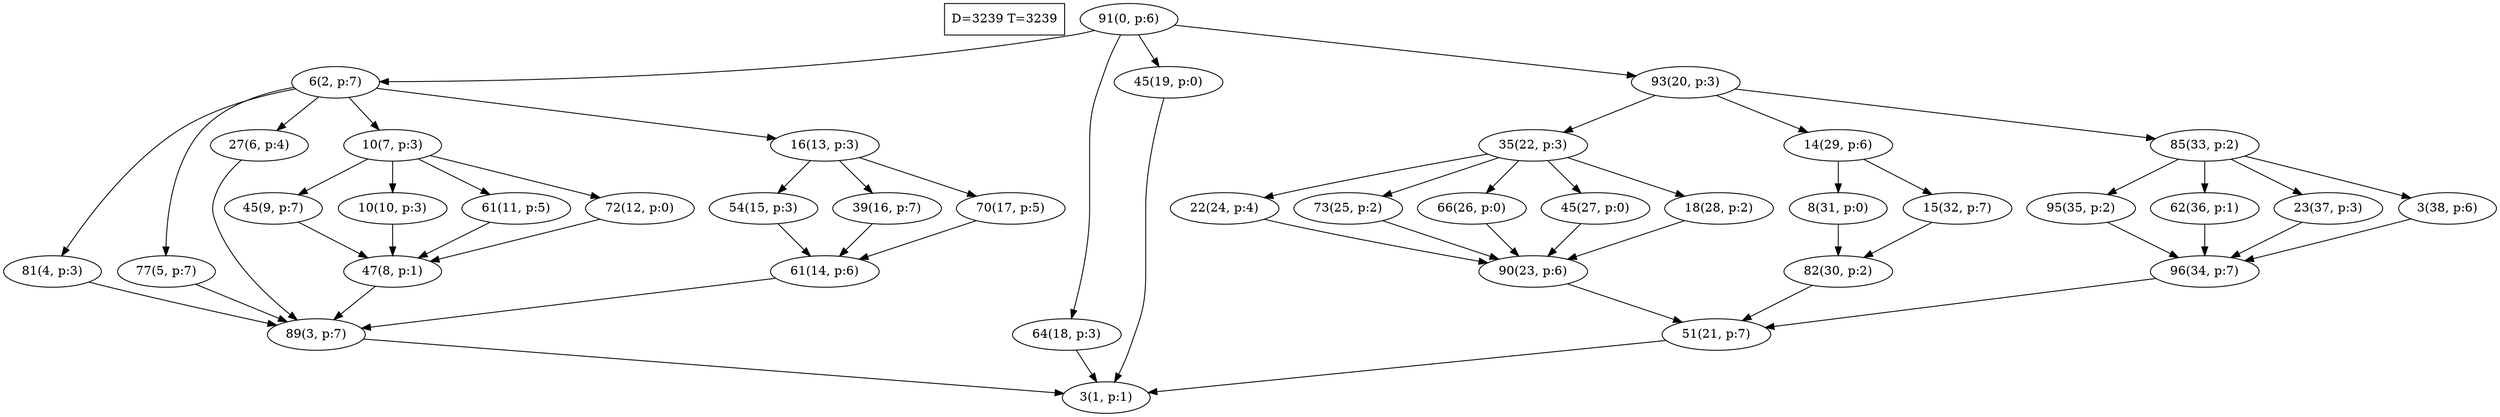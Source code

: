 digraph Task {
i [shape=box, label="D=3239 T=3239"]; 
0 [label="91(0, p:6)"];
1 [label="3(1, p:1)"];
2 [label="6(2, p:7)"];
3 [label="89(3, p:7)"];
4 [label="81(4, p:3)"];
5 [label="77(5, p:7)"];
6 [label="27(6, p:4)"];
7 [label="10(7, p:3)"];
8 [label="47(8, p:1)"];
9 [label="45(9, p:7)"];
10 [label="10(10, p:3)"];
11 [label="61(11, p:5)"];
12 [label="72(12, p:0)"];
13 [label="16(13, p:3)"];
14 [label="61(14, p:6)"];
15 [label="54(15, p:3)"];
16 [label="39(16, p:7)"];
17 [label="70(17, p:5)"];
18 [label="64(18, p:3)"];
19 [label="45(19, p:0)"];
20 [label="93(20, p:3)"];
21 [label="51(21, p:7)"];
22 [label="35(22, p:3)"];
23 [label="90(23, p:6)"];
24 [label="22(24, p:4)"];
25 [label="73(25, p:2)"];
26 [label="66(26, p:0)"];
27 [label="45(27, p:0)"];
28 [label="18(28, p:2)"];
29 [label="14(29, p:6)"];
30 [label="82(30, p:2)"];
31 [label="8(31, p:0)"];
32 [label="15(32, p:7)"];
33 [label="85(33, p:2)"];
34 [label="96(34, p:7)"];
35 [label="95(35, p:2)"];
36 [label="62(36, p:1)"];
37 [label="23(37, p:3)"];
38 [label="3(38, p:6)"];
0 -> 2;
0 -> 18;
0 -> 19;
0 -> 20;
2 -> 4;
2 -> 5;
2 -> 6;
2 -> 7;
2 -> 13;
3 -> 1;
4 -> 3;
5 -> 3;
6 -> 3;
7 -> 9;
7 -> 10;
7 -> 11;
7 -> 12;
8 -> 3;
9 -> 8;
10 -> 8;
11 -> 8;
12 -> 8;
13 -> 15;
13 -> 16;
13 -> 17;
14 -> 3;
15 -> 14;
16 -> 14;
17 -> 14;
18 -> 1;
19 -> 1;
20 -> 22;
20 -> 29;
20 -> 33;
21 -> 1;
22 -> 24;
22 -> 25;
22 -> 26;
22 -> 27;
22 -> 28;
23 -> 21;
24 -> 23;
25 -> 23;
26 -> 23;
27 -> 23;
28 -> 23;
29 -> 31;
29 -> 32;
30 -> 21;
31 -> 30;
32 -> 30;
33 -> 35;
33 -> 36;
33 -> 37;
33 -> 38;
34 -> 21;
35 -> 34;
36 -> 34;
37 -> 34;
38 -> 34;
}